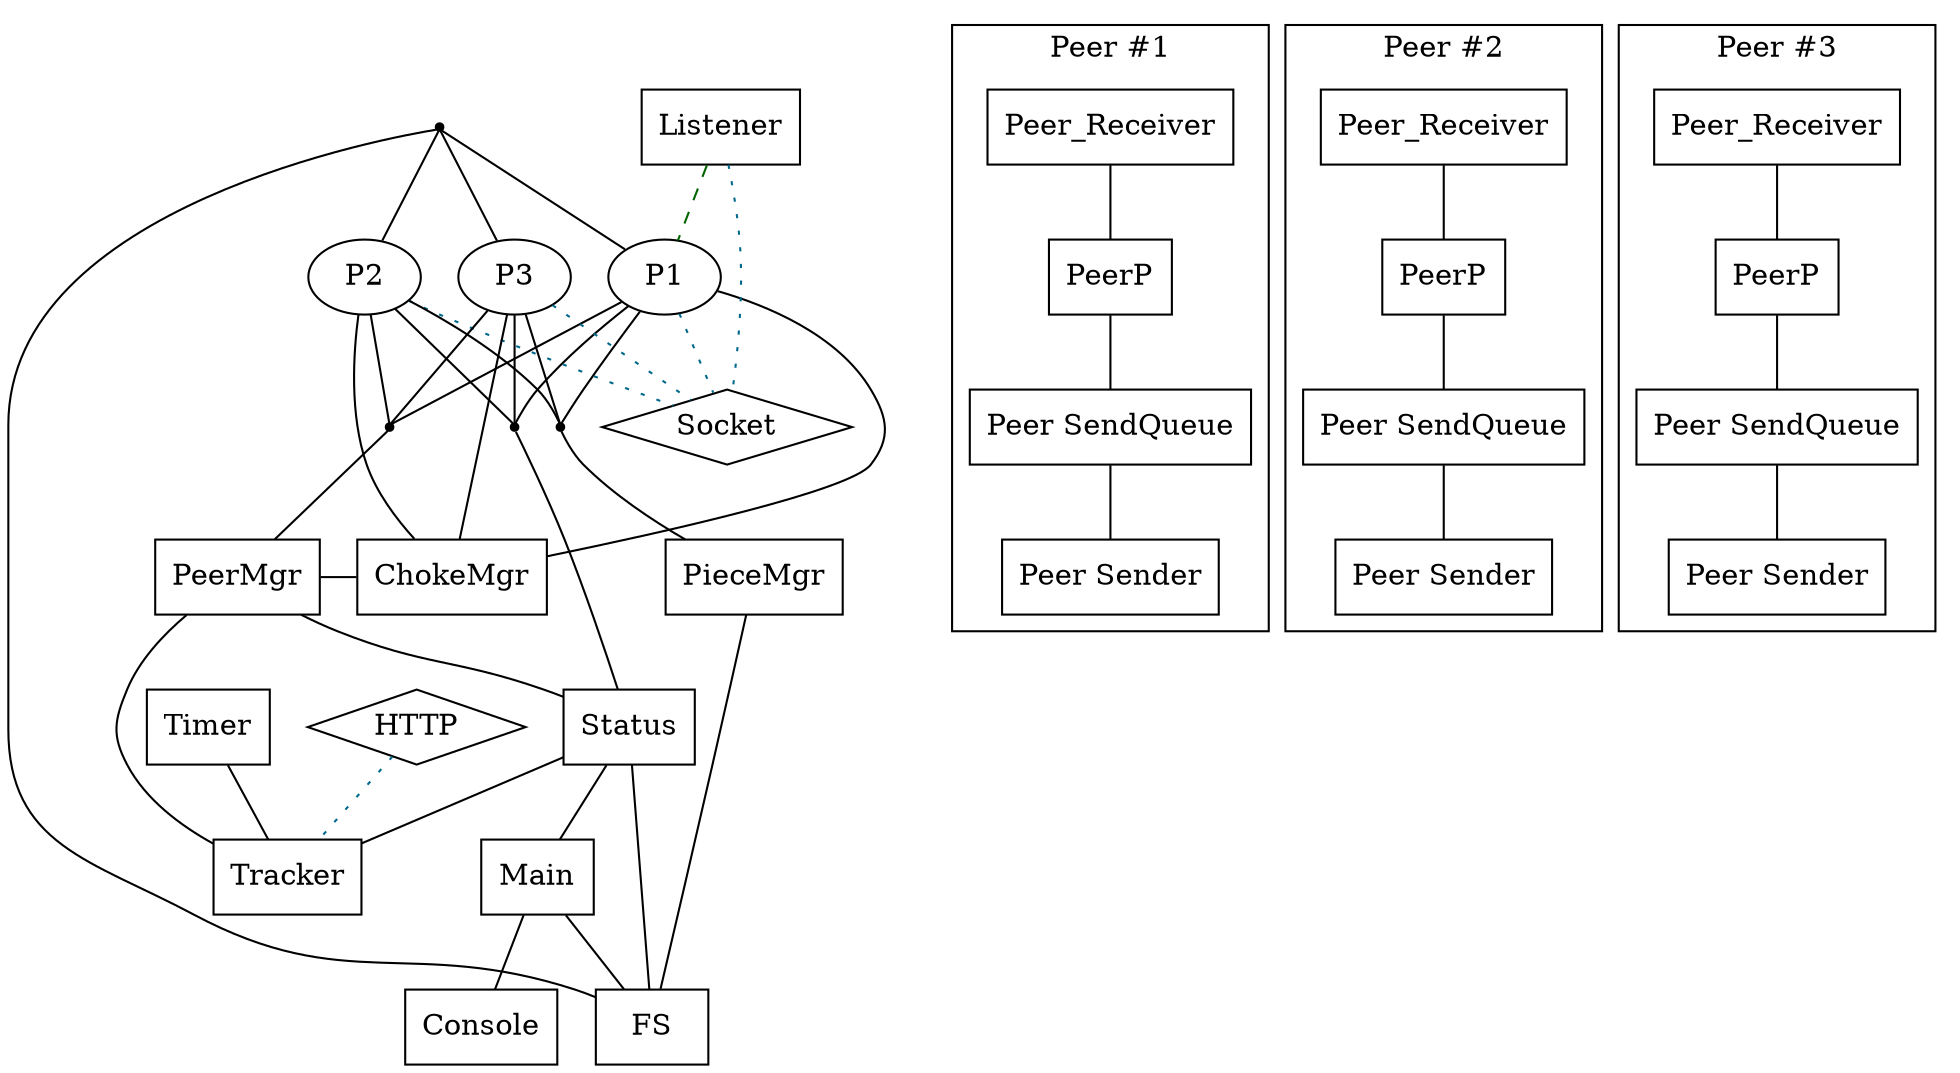graph {

	node [shape=ellipse];
	{ rank=same; P1; P2; P3; }
	node [shape=box];
	Tracker;
	{ rank = same;
          PeerMgr;
	  ChokeMgr;
        }


	subgraph cluster_p1 {
		 label="Peer #1";

		 P1Main [label="PeerP"];
		 P1Receiver [label="Peer_Receiver"];
		 P1SendQ [label="Peer SendQueue"];
		 P1Sender [label="Peer Sender"];

		 P1Receiver -- P1Main;
		 P1Main -- P1SendQ -- P1Sender;
        }

	subgraph cluster_p2 {
		 label="Peer #2";

		 P2Main [label="PeerP"];
		 P2Receiver [label="Peer_Receiver"];
		 P2SendQ [label="Peer SendQueue"];
		 P2Sender [label="Peer Sender"];

		 P2Receiver -- P2Main;
		 P2Main -- P2SendQ -- P2Sender;
        }

	subgraph cluster_p3 {
		 label="Peer #3";

		 P3Main [label="PeerP"];
		 P3Receiver [label="Peer_Receiver"];
		 P3SendQ [label="Peer SendQueue"];
		 P3Sender [label="Peer Sender"];

		 P3Receiver -- P3Main;
		 P3Main -- P3SendQ -- P3Sender;
        }

	Status;
	FS;
	Main;
	Console;
	Timer;
	PieceMgr;

	Listener;

	node [shape=diamond];
	HTTP;
	Socket;

	edge [style=dotted,color=deepskyblue4];
	HTTP    -- Tracker;
	P1 -- Socket;
	P2 -- Socket;
	P3 -- Socket;
	Listener-- Socket;

	edge [style=solid,color=black];

	Tracker -- PeerMgr;

	Timer -- Tracker;

	PeerMgr -- Status;
	ChokeMgr -- P1;
	ChokeMgr -- P2;
	ChokeMgr -- P3;
	PeerMgr -- ChokeMgr;

	PHub [shape=point];
	P1 -- PHub [arrowhead=none];
	P2 -- PHub [arrowhead=none];
	P3 -- PHub [arrowhead=none];
	PHub -- PeerMgr;

	PHub_FS [shape=point];
	PHub_FS -- P1;
	PHub_FS -- P2;
	PHub_FS -- P3;
	PHub_FS -- FS;


	PHub_S [shape=point];
	P1 -- PHub_S [arrowhead=none];
	P2 -- PHub_S [arrowhead=none];
	P3 -- PHub_S [arrowhead=none];
	PHub_S -- Status;

	PHub_PM [shape=point];

	P1 -- PHub_PM [arrowhead=none];
	P2 -- PHub_PM [arrowhead=none];
	P3 -- PHub_PM [arrowhead=none];
	PHub_PM -- PieceMgr;

	PieceMgr -- FS;

	FS -- Status;

	Main -- Console;
	Main -- FS;

	Status -- Tracker;
	Status -- Main;

	Listener -- P1 [style=dashed,color=darkgreen];

}